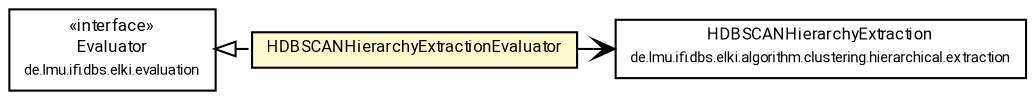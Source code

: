 #!/usr/local/bin/dot
#
# Class diagram 
# Generated by UMLGraph version R5_7_2-60-g0e99a6 (http://www.spinellis.gr/umlgraph/)
#

digraph G {
	graph [fontnames="svg"]
	edge [fontname="Roboto",fontsize=7,labelfontname="Roboto",labelfontsize=7,color="black"];
	node [fontname="Roboto",fontcolor="black",fontsize=8,shape=plaintext,margin=0,width=0,height=0];
	nodesep=0.15;
	ranksep=0.25;
	rankdir=LR;
	// de.lmu.ifi.dbs.elki.evaluation.clustering.extractor.HDBSCANHierarchyExtractionEvaluator
	c4866127 [label=<<table title="de.lmu.ifi.dbs.elki.evaluation.clustering.extractor.HDBSCANHierarchyExtractionEvaluator" border="0" cellborder="1" cellspacing="0" cellpadding="2" bgcolor="lemonChiffon" href="HDBSCANHierarchyExtractionEvaluator.html" target="_parent">
		<tr><td><table border="0" cellspacing="0" cellpadding="1">
		<tr><td align="center" balign="center"> <font face="Roboto">HDBSCANHierarchyExtractionEvaluator</font> </td></tr>
		</table></td></tr>
		</table>>, URL="HDBSCANHierarchyExtractionEvaluator.html"];
	// de.lmu.ifi.dbs.elki.algorithm.clustering.hierarchical.extraction.HDBSCANHierarchyExtraction
	c4866303 [label=<<table title="de.lmu.ifi.dbs.elki.algorithm.clustering.hierarchical.extraction.HDBSCANHierarchyExtraction" border="0" cellborder="1" cellspacing="0" cellpadding="2" href="../../../algorithm/clustering/hierarchical/extraction/HDBSCANHierarchyExtraction.html" target="_parent">
		<tr><td><table border="0" cellspacing="0" cellpadding="1">
		<tr><td align="center" balign="center"> <font face="Roboto">HDBSCANHierarchyExtraction</font> </td></tr>
		<tr><td align="center" balign="center"> <font face="Roboto" point-size="7.0">de.lmu.ifi.dbs.elki.algorithm.clustering.hierarchical.extraction</font> </td></tr>
		</table></td></tr>
		</table>>, URL="../../../algorithm/clustering/hierarchical/extraction/HDBSCANHierarchyExtraction.html"];
	// de.lmu.ifi.dbs.elki.evaluation.Evaluator
	c4866736 [label=<<table title="de.lmu.ifi.dbs.elki.evaluation.Evaluator" border="0" cellborder="1" cellspacing="0" cellpadding="2" href="../../Evaluator.html" target="_parent">
		<tr><td><table border="0" cellspacing="0" cellpadding="1">
		<tr><td align="center" balign="center"> &#171;interface&#187; </td></tr>
		<tr><td align="center" balign="center"> <font face="Roboto">Evaluator</font> </td></tr>
		<tr><td align="center" balign="center"> <font face="Roboto" point-size="7.0">de.lmu.ifi.dbs.elki.evaluation</font> </td></tr>
		</table></td></tr>
		</table>>, URL="../../Evaluator.html"];
	// de.lmu.ifi.dbs.elki.evaluation.clustering.extractor.HDBSCANHierarchyExtractionEvaluator implements de.lmu.ifi.dbs.elki.evaluation.Evaluator
	c4866736 -> c4866127 [arrowtail=empty,style=dashed,dir=back,weight=9];
	// de.lmu.ifi.dbs.elki.evaluation.clustering.extractor.HDBSCANHierarchyExtractionEvaluator navassoc de.lmu.ifi.dbs.elki.algorithm.clustering.hierarchical.extraction.HDBSCANHierarchyExtraction
	c4866127 -> c4866303 [arrowhead=open,weight=1];
}

